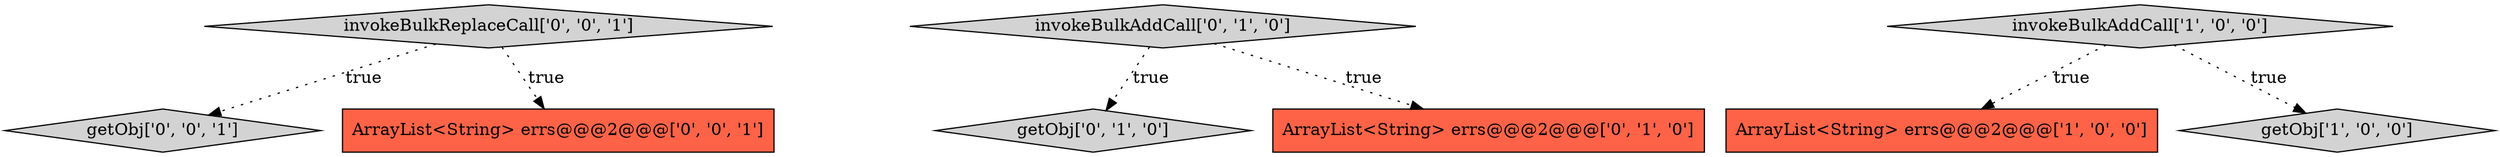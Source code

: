digraph {
8 [style = filled, label = "invokeBulkReplaceCall['0', '0', '1']", fillcolor = lightgray, shape = diamond image = "AAA0AAABBB3BBB"];
5 [style = filled, label = "getObj['0', '1', '0']", fillcolor = lightgray, shape = diamond image = "AAA0AAABBB2BBB"];
3 [style = filled, label = "ArrayList<String> errs@@@2@@@['0', '1', '0']", fillcolor = tomato, shape = box image = "AAA0AAABBB2BBB"];
2 [style = filled, label = "ArrayList<String> errs@@@2@@@['1', '0', '0']", fillcolor = tomato, shape = box image = "AAA0AAABBB1BBB"];
6 [style = filled, label = "getObj['0', '0', '1']", fillcolor = lightgray, shape = diamond image = "AAA0AAABBB3BBB"];
4 [style = filled, label = "invokeBulkAddCall['0', '1', '0']", fillcolor = lightgray, shape = diamond image = "AAA0AAABBB2BBB"];
7 [style = filled, label = "ArrayList<String> errs@@@2@@@['0', '0', '1']", fillcolor = tomato, shape = box image = "AAA0AAABBB3BBB"];
0 [style = filled, label = "getObj['1', '0', '0']", fillcolor = lightgray, shape = diamond image = "AAA0AAABBB1BBB"];
1 [style = filled, label = "invokeBulkAddCall['1', '0', '0']", fillcolor = lightgray, shape = diamond image = "AAA0AAABBB1BBB"];
4->5 [style = dotted, label="true"];
8->7 [style = dotted, label="true"];
1->0 [style = dotted, label="true"];
4->3 [style = dotted, label="true"];
8->6 [style = dotted, label="true"];
1->2 [style = dotted, label="true"];
}
